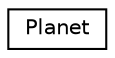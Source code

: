 digraph "Graphical Class Hierarchy"
{
  edge [fontname="Helvetica",fontsize="10",labelfontname="Helvetica",labelfontsize="10"];
  node [fontname="Helvetica",fontsize="10",shape=record];
  rankdir="LR";
  Node1 [label="Planet",height=0.2,width=0.4,color="black", fillcolor="white", style="filled",URL="$class_planet.html"];
}
